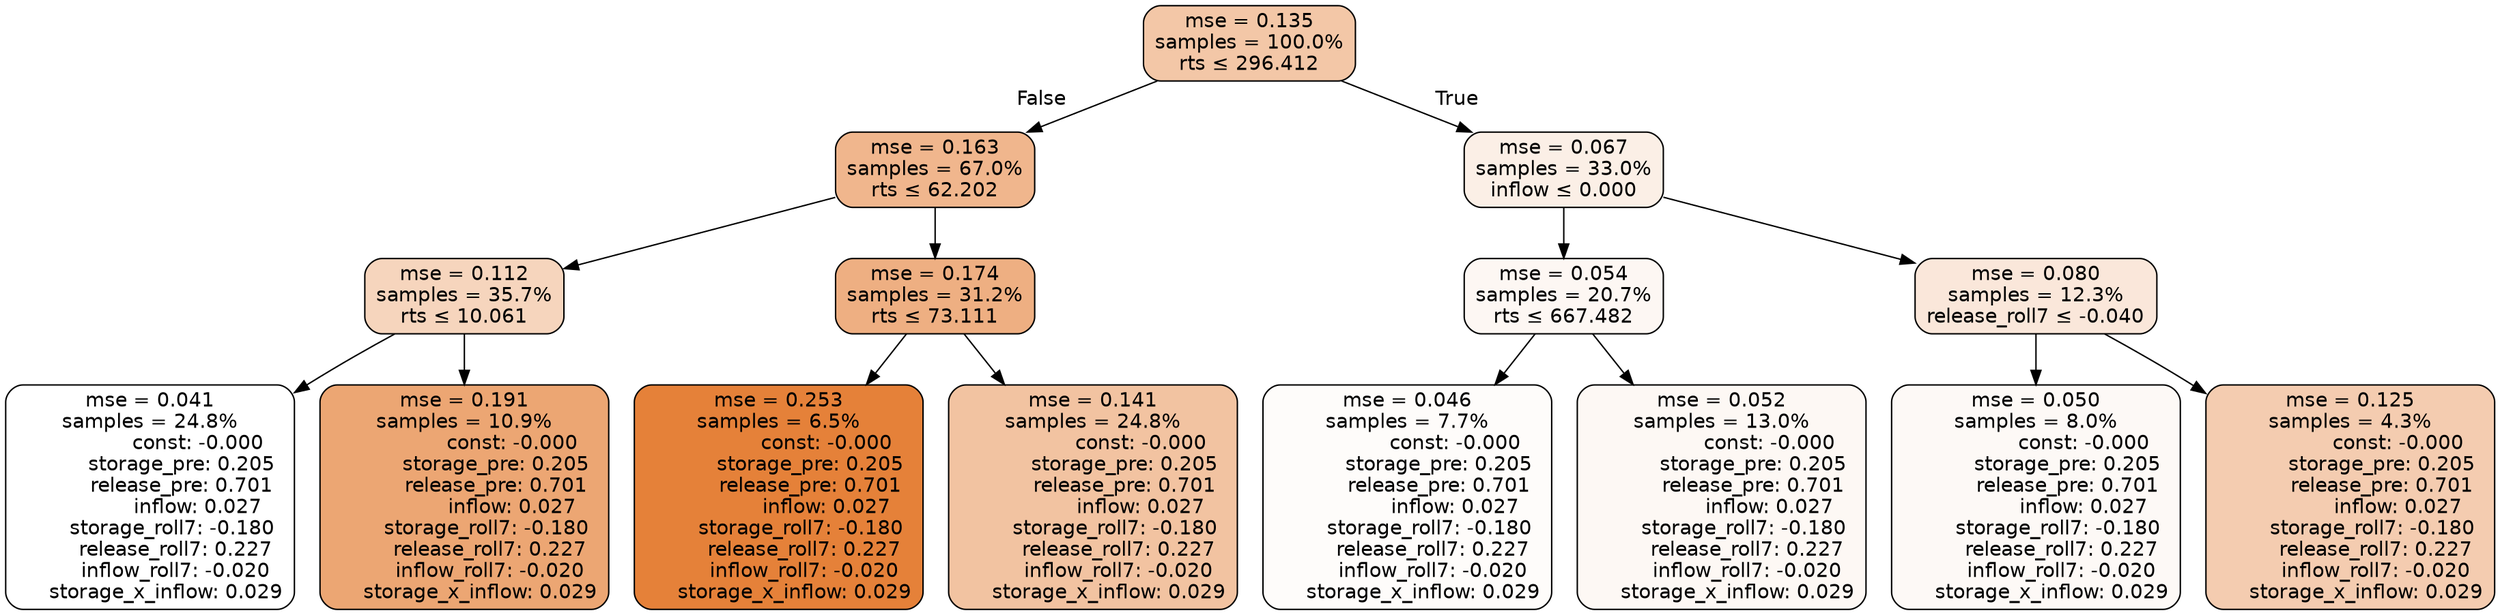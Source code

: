 digraph tree {
node [shape=rectangle, style="filled, rounded", color="black", fontname=helvetica] ;
edge [fontname=helvetica] ;
	"0" [label="mse = 0.135
samples = 100.0%
rts &le; 296.412", fillcolor="#f3c7a7"]
	"1" [label="mse = 0.163
samples = 67.0%
rts &le; 62.202", fillcolor="#f0b68d"]
	"2" [label="mse = 0.112
samples = 35.7%
rts &le; 10.061", fillcolor="#f6d5bd"]
	"3" [label="mse = 0.041
samples = 24.8%
               const: -0.000
          storage_pre: 0.205
          release_pre: 0.701
               inflow: 0.027
       storage_roll7: -0.180
        release_roll7: 0.227
        inflow_roll7: -0.020
     storage_x_inflow: 0.029", fillcolor="#ffffff"]
	"4" [label="mse = 0.191
samples = 10.9%
               const: -0.000
          storage_pre: 0.205
          release_pre: 0.701
               inflow: 0.027
       storage_roll7: -0.180
        release_roll7: 0.227
        inflow_roll7: -0.020
     storage_x_inflow: 0.029", fillcolor="#eca673"]
	"5" [label="mse = 0.174
samples = 31.2%
rts &le; 73.111", fillcolor="#eeaf82"]
	"6" [label="mse = 0.253
samples = 6.5%
               const: -0.000
          storage_pre: 0.205
          release_pre: 0.701
               inflow: 0.027
       storage_roll7: -0.180
        release_roll7: 0.227
        inflow_roll7: -0.020
     storage_x_inflow: 0.029", fillcolor="#e58139"]
	"7" [label="mse = 0.141
samples = 24.8%
               const: -0.000
          storage_pre: 0.205
          release_pre: 0.701
               inflow: 0.027
       storage_roll7: -0.180
        release_roll7: 0.227
        inflow_roll7: -0.020
     storage_x_inflow: 0.029", fillcolor="#f2c3a1"]
	"8" [label="mse = 0.067
samples = 33.0%
inflow &le; 0.000", fillcolor="#fbefe6"]
	"9" [label="mse = 0.054
samples = 20.7%
rts &le; 667.482", fillcolor="#fdf7f3"]
	"10" [label="mse = 0.046
samples = 7.7%
               const: -0.000
          storage_pre: 0.205
          release_pre: 0.701
               inflow: 0.027
       storage_roll7: -0.180
        release_roll7: 0.227
        inflow_roll7: -0.020
     storage_x_inflow: 0.029", fillcolor="#fefcfa"]
	"11" [label="mse = 0.052
samples = 13.0%
               const: -0.000
          storage_pre: 0.205
          release_pre: 0.701
               inflow: 0.027
       storage_roll7: -0.180
        release_roll7: 0.227
        inflow_roll7: -0.020
     storage_x_inflow: 0.029", fillcolor="#fdf8f4"]
	"12" [label="mse = 0.080
samples = 12.3%
release_roll7 &le; -0.040", fillcolor="#fae7da"]
	"13" [label="mse = 0.050
samples = 8.0%
               const: -0.000
          storage_pre: 0.205
          release_pre: 0.701
               inflow: 0.027
       storage_roll7: -0.180
        release_roll7: 0.227
        inflow_roll7: -0.020
     storage_x_inflow: 0.029", fillcolor="#fdf9f6"]
	"14" [label="mse = 0.125
samples = 4.3%
               const: -0.000
          storage_pre: 0.205
          release_pre: 0.701
               inflow: 0.027
       storage_roll7: -0.180
        release_roll7: 0.227
        inflow_roll7: -0.020
     storage_x_inflow: 0.029", fillcolor="#f4ccb0"]

	"0" -> "1" [labeldistance=2.5, labelangle=45, headlabel="False"]
	"1" -> "2"
	"2" -> "3"
	"2" -> "4"
	"1" -> "5"
	"5" -> "6"
	"5" -> "7"
	"0" -> "8" [labeldistance=2.5, labelangle=-45, headlabel="True"]
	"8" -> "9"
	"9" -> "10"
	"9" -> "11"
	"8" -> "12"
	"12" -> "13"
	"12" -> "14"
}